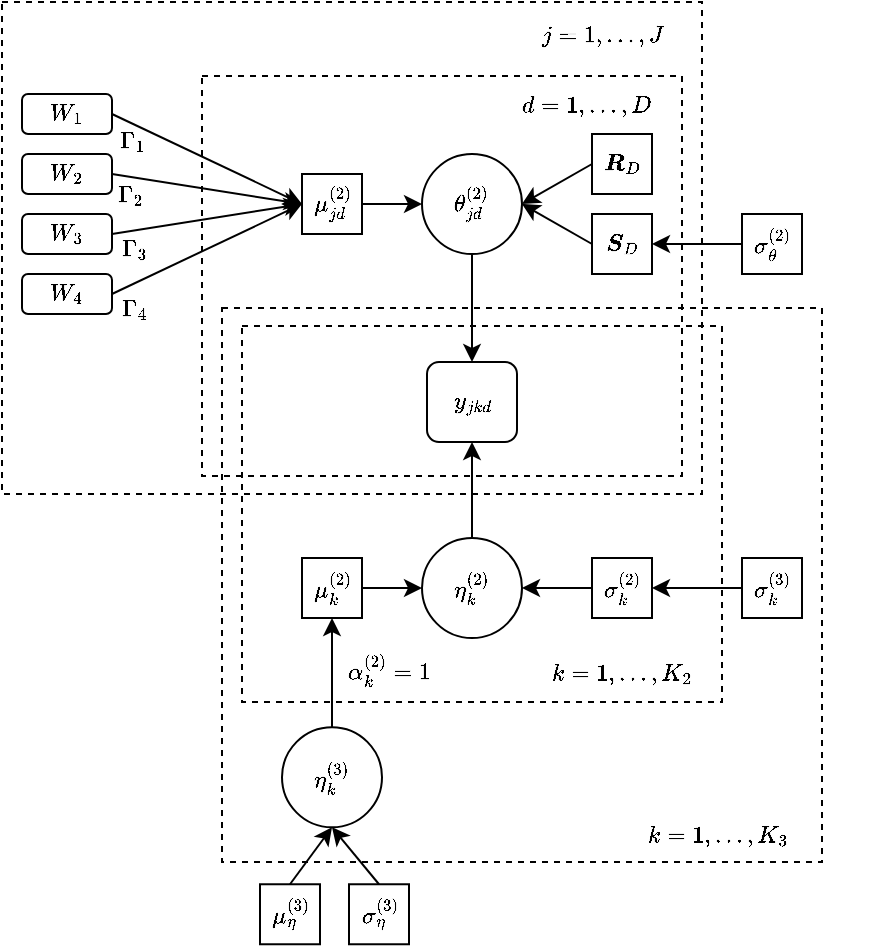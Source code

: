 <mxfile version="14.9.3" type="device"><diagram id="kX9TCXEd1ng8D3wNyxor" name="Page-1"><mxGraphModel dx="813" dy="398" grid="1" gridSize="10" guides="1" tooltips="1" connect="1" arrows="1" fold="1" page="1" pageScale="1" pageWidth="850" pageHeight="1100" math="1" shadow="0"><root><mxCell id="0"/><mxCell id="1" parent="0"/><mxCell id="803ANzp7RrClTUV0wo-S-1" value="" style="rounded=0;whiteSpace=wrap;html=1;fontSize=10;labelBackgroundColor=none;fillColor=none;dashed=1;" parent="1" vertex="1"><mxGeometry x="150" y="330" width="350" height="246" as="geometry"/></mxCell><mxCell id="IGqsPM6GwmcWxMI5Awux-24" value="" style="rounded=0;whiteSpace=wrap;html=1;fontSize=10;fillColor=none;verticalAlign=middle;dashed=1;" parent="1" vertex="1"><mxGeometry x="250" y="367" width="240" height="200" as="geometry"/></mxCell><mxCell id="IGqsPM6GwmcWxMI5Awux-4" value="" style="rounded=0;html=1;fillColor=none;labelPosition=right;verticalLabelPosition=top;align=left;verticalAlign=bottom;whiteSpace=wrap;dashed=1;" parent="1" vertex="1"><mxGeometry x="260" y="483" width="300" height="277" as="geometry"/></mxCell><mxCell id="IGqsPM6GwmcWxMI5Awux-2" value="" style="rounded=0;html=1;fillColor=none;labelPosition=right;verticalLabelPosition=top;align=left;verticalAlign=bottom;whiteSpace=wrap;dashed=1;" parent="1" vertex="1"><mxGeometry x="270" y="492" width="240" height="188" as="geometry"/></mxCell><mxCell id="IGqsPM6GwmcWxMI5Awux-1" value="&lt;font style=&quot;font-size: 10px&quot;&gt;$$y_{jkd}$$&lt;/font&gt;" style="rounded=1;whiteSpace=wrap;html=1;fillColor=none;" parent="1" vertex="1"><mxGeometry x="362.5" y="510" width="45" height="40" as="geometry"/></mxCell><mxCell id="IGqsPM6GwmcWxMI5Awux-3" value="&lt;div style=&quot;font-size: 10px&quot;&gt;$$k = 1, \dots, K_{3}$$&lt;/div&gt;" style="text;html=1;strokeColor=none;fillColor=none;align=center;verticalAlign=middle;whiteSpace=wrap;rounded=0;fontSize=10;" parent="1" vertex="1"><mxGeometry x="466" y="739.63" width="85" height="15" as="geometry"/></mxCell><mxCell id="IGqsPM6GwmcWxMI5Awux-11" style="edgeStyle=none;rounded=0;orthogonalLoop=1;jettySize=auto;html=1;exitX=0.5;exitY=0;exitDx=0;exitDy=0;entryX=0.5;entryY=1;entryDx=0;entryDy=0;" parent="1" source="IGqsPM6GwmcWxMI5Awux-9" target="IGqsPM6GwmcWxMI5Awux-1" edge="1"><mxGeometry relative="1" as="geometry"/></mxCell><mxCell id="IGqsPM6GwmcWxMI5Awux-9" value="&lt;div style=&quot;font-size: 10px&quot;&gt;&lt;font style=&quot;font-size: 10px&quot;&gt;$$\eta^{(2)}_{k}$$&lt;/font&gt;&lt;/div&gt;" style="ellipse;whiteSpace=wrap;html=1;aspect=fixed;fillColor=none;" parent="1" vertex="1"><mxGeometry x="360" y="598" width="50" height="50" as="geometry"/></mxCell><mxCell id="IGqsPM6GwmcWxMI5Awux-20" style="edgeStyle=none;rounded=0;orthogonalLoop=1;jettySize=auto;html=1;exitX=0.5;exitY=0;exitDx=0;exitDy=0;entryX=0.5;entryY=1;entryDx=0;entryDy=0;" parent="1" source="C3pEwim-NLopJmEsM9iM-1" target="C3pEwim-NLopJmEsM9iM-4" edge="1"><mxGeometry relative="1" as="geometry"><mxPoint x="247.5" y="698.13" as="sourcePoint"/></mxGeometry></mxCell><mxCell id="IGqsPM6GwmcWxMI5Awux-25" value="&lt;div style=&quot;font-size: 10px&quot;&gt;$$j = 1, \dots, J$$&lt;/div&gt;" style="text;html=1;strokeColor=none;fillColor=none;align=center;verticalAlign=middle;whiteSpace=wrap;rounded=0;fontSize=10;fontStyle=0" parent="1" vertex="1"><mxGeometry x="407.5" y="339" width="85" height="15" as="geometry"/></mxCell><mxCell id="IGqsPM6GwmcWxMI5Awux-28" style="edgeStyle=none;rounded=0;orthogonalLoop=1;jettySize=auto;html=1;exitX=0.5;exitY=1;exitDx=0;exitDy=0;entryX=0.5;entryY=0;entryDx=0;entryDy=0;fontSize=10;" parent="1" source="IGqsPM6GwmcWxMI5Awux-27" target="IGqsPM6GwmcWxMI5Awux-1" edge="1"><mxGeometry relative="1" as="geometry"/></mxCell><mxCell id="IGqsPM6GwmcWxMI5Awux-27" value="&lt;div style=&quot;font-size: 10px&quot;&gt;&lt;font style=&quot;font-size: 10px&quot;&gt;$$\theta^{(2)}_{jd}$$&lt;/font&gt;&lt;/div&gt;" style="ellipse;whiteSpace=wrap;html=1;aspect=fixed;fillColor=none;" parent="1" vertex="1"><mxGeometry x="360" y="406" width="50" height="50" as="geometry"/></mxCell><mxCell id="IGqsPM6GwmcWxMI5Awux-56" style="edgeStyle=none;rounded=0;orthogonalLoop=1;jettySize=auto;html=1;exitX=0;exitY=0.5;exitDx=0;exitDy=0;fontSize=10;entryX=1;entryY=0.5;entryDx=0;entryDy=0;" parent="1" source="IGqsPM6GwmcWxMI5Awux-53" target="IGqsPM6GwmcWxMI5Awux-27" edge="1"><mxGeometry relative="1" as="geometry"><mxPoint x="470" y="350" as="targetPoint"/></mxGeometry></mxCell><mxCell id="IGqsPM6GwmcWxMI5Awux-53" value="&lt;div&gt;$$\boldsymbol{S}_{D}$$&lt;/div&gt;" style="rounded=0;whiteSpace=wrap;html=1;fillColor=none;verticalAlign=middle;fontSize=10;" parent="1" vertex="1"><mxGeometry x="445" y="436" width="30" height="30" as="geometry"/></mxCell><mxCell id="7SwVJdtE1bnSqBN3bTnO-8" style="rounded=0;orthogonalLoop=1;jettySize=auto;html=1;exitX=1;exitY=0.5;exitDx=0;exitDy=0;entryX=0;entryY=0.5;entryDx=0;entryDy=0;" parent="1" source="7SwVJdtE1bnSqBN3bTnO-1" target="jB3LZNGQAK4XwwZaj8cL-3" edge="1"><mxGeometry relative="1" as="geometry"><mxPoint x="427.5" y="305" as="targetPoint"/></mxGeometry></mxCell><mxCell id="7SwVJdtE1bnSqBN3bTnO-12" value="&lt;div&gt;$$\Gamma_{1}$$&lt;/div&gt;" style="edgeLabel;html=1;align=center;verticalAlign=middle;resizable=0;points=[];labelBackgroundColor=none;fontSize=10;" parent="7SwVJdtE1bnSqBN3bTnO-8" vertex="1" connectable="0"><mxGeometry x="-0.215" relative="1" as="geometry"><mxPoint x="-28" y="-4" as="offset"/></mxGeometry></mxCell><mxCell id="7SwVJdtE1bnSqBN3bTnO-1" value="&lt;div style=&quot;font-size: 10px&quot;&gt;$$W_{1}$$&lt;/div&gt;" style="rounded=1;whiteSpace=wrap;html=1;fontSize=10;fillColor=none;" parent="1" vertex="1"><mxGeometry x="160" y="376" width="45" height="20" as="geometry"/></mxCell><mxCell id="7SwVJdtE1bnSqBN3bTnO-9" style="edgeStyle=none;rounded=0;orthogonalLoop=1;jettySize=auto;html=1;exitX=1;exitY=0.5;exitDx=0;exitDy=0;entryX=0;entryY=0.5;entryDx=0;entryDy=0;" parent="1" source="7SwVJdtE1bnSqBN3bTnO-3" target="jB3LZNGQAK4XwwZaj8cL-3" edge="1"><mxGeometry relative="1" as="geometry"><mxPoint x="427.5" y="305" as="targetPoint"/></mxGeometry></mxCell><mxCell id="7SwVJdtE1bnSqBN3bTnO-13" value="$$\Gamma_{2}$$" style="edgeLabel;html=1;align=center;verticalAlign=middle;resizable=0;points=[];labelBackgroundColor=none;fontSize=10;" parent="7SwVJdtE1bnSqBN3bTnO-9" vertex="1" connectable="0"><mxGeometry x="-0.405" relative="1" as="geometry"><mxPoint x="-19" y="6" as="offset"/></mxGeometry></mxCell><mxCell id="7SwVJdtE1bnSqBN3bTnO-3" value="$$W_{2}$$" style="rounded=1;whiteSpace=wrap;html=1;fontSize=10;fillColor=none;" parent="1" vertex="1"><mxGeometry x="160" y="406" width="45" height="20" as="geometry"/></mxCell><mxCell id="7SwVJdtE1bnSqBN3bTnO-10" style="edgeStyle=none;rounded=0;orthogonalLoop=1;jettySize=auto;html=1;exitX=1;exitY=0.5;exitDx=0;exitDy=0;entryX=0;entryY=0.5;entryDx=0;entryDy=0;" parent="1" source="7SwVJdtE1bnSqBN3bTnO-4" target="jB3LZNGQAK4XwwZaj8cL-3" edge="1"><mxGeometry relative="1" as="geometry"><mxPoint x="427.5" y="305" as="targetPoint"/></mxGeometry></mxCell><mxCell id="7SwVJdtE1bnSqBN3bTnO-15" value="&lt;div&gt;$$\Gamma_{3}$$&lt;/div&gt;" style="edgeLabel;html=1;align=center;verticalAlign=middle;resizable=0;points=[];fontSize=10;labelBackgroundColor=none;" parent="7SwVJdtE1bnSqBN3bTnO-10" vertex="1" connectable="0"><mxGeometry x="-0.555" y="-1" relative="1" as="geometry"><mxPoint x="-11" y="10" as="offset"/></mxGeometry></mxCell><mxCell id="7SwVJdtE1bnSqBN3bTnO-4" value="$$W_{3}$$" style="rounded=1;whiteSpace=wrap;html=1;fontSize=10;fillColor=none;" parent="1" vertex="1"><mxGeometry x="160" y="436" width="45" height="20" as="geometry"/></mxCell><mxCell id="7SwVJdtE1bnSqBN3bTnO-11" style="edgeStyle=none;rounded=0;orthogonalLoop=1;jettySize=auto;html=1;exitX=1;exitY=0.5;exitDx=0;exitDy=0;entryX=0;entryY=0.5;entryDx=0;entryDy=0;" parent="1" source="7SwVJdtE1bnSqBN3bTnO-5" target="jB3LZNGQAK4XwwZaj8cL-3" edge="1"><mxGeometry relative="1" as="geometry"><mxPoint x="427.5" y="305" as="targetPoint"/></mxGeometry></mxCell><mxCell id="7SwVJdtE1bnSqBN3bTnO-16" value="$$\Gamma_{4}$$" style="edgeLabel;html=1;align=center;verticalAlign=middle;resizable=0;points=[];fontSize=10;labelBackgroundColor=none;" parent="7SwVJdtE1bnSqBN3bTnO-11" vertex="1" connectable="0"><mxGeometry x="-0.597" y="-2" relative="1" as="geometry"><mxPoint x="-9" y="15" as="offset"/></mxGeometry></mxCell><mxCell id="7SwVJdtE1bnSqBN3bTnO-5" value="$$W_{4}$$" style="rounded=1;whiteSpace=wrap;html=1;fontSize=10;fillColor=none;" parent="1" vertex="1"><mxGeometry x="160" y="466" width="45" height="20" as="geometry"/></mxCell><mxCell id="803ANzp7RrClTUV0wo-S-3" value="&lt;div style=&quot;font-size: 10px&quot;&gt;$$d = 1, \dots, D$$&lt;/div&gt;" style="text;html=1;strokeColor=none;fillColor=none;align=center;verticalAlign=middle;whiteSpace=wrap;rounded=0;fontSize=10;" parent="1" vertex="1"><mxGeometry x="400" y="374" width="85" height="15" as="geometry"/></mxCell><mxCell id="803ANzp7RrClTUV0wo-S-6" style="rounded=0;orthogonalLoop=1;jettySize=auto;html=1;exitX=0;exitY=0.5;exitDx=0;exitDy=0;entryX=1;entryY=0.5;entryDx=0;entryDy=0;fontSize=10;fontColor=#000000;" parent="1" source="803ANzp7RrClTUV0wo-S-5" target="IGqsPM6GwmcWxMI5Awux-27" edge="1"><mxGeometry relative="1" as="geometry"/></mxCell><mxCell id="803ANzp7RrClTUV0wo-S-5" value="&lt;div&gt;$$\boldsymbol{R}_{D}$$&lt;/div&gt;" style="rounded=0;whiteSpace=wrap;html=1;fillColor=none;verticalAlign=middle;fontSize=10;" parent="1" vertex="1"><mxGeometry x="445" y="396" width="30" height="30" as="geometry"/></mxCell><mxCell id="jB3LZNGQAK4XwwZaj8cL-5" style="edgeStyle=none;rounded=0;orthogonalLoop=1;jettySize=auto;html=1;exitX=1;exitY=0.5;exitDx=0;exitDy=0;entryX=0;entryY=0.5;entryDx=0;entryDy=0;" parent="1" source="jB3LZNGQAK4XwwZaj8cL-3" target="IGqsPM6GwmcWxMI5Awux-27" edge="1"><mxGeometry relative="1" as="geometry"/></mxCell><mxCell id="jB3LZNGQAK4XwwZaj8cL-3" value="&lt;div&gt;$$\mu^{(2)}_{jd}$$&lt;/div&gt;" style="rounded=0;whiteSpace=wrap;html=1;fillColor=none;verticalAlign=middle;fontSize=10;" parent="1" vertex="1"><mxGeometry x="300" y="416" width="30" height="30" as="geometry"/></mxCell><mxCell id="C3pEwim-NLopJmEsM9iM-1" value="&lt;div style=&quot;font-size: 10px&quot;&gt;&lt;font style=&quot;font-size: 10px&quot;&gt;$$\eta^{(3)}_{ k}$$&lt;/font&gt;&lt;/div&gt;" style="ellipse;whiteSpace=wrap;html=1;aspect=fixed;fillColor=none;" parent="1" vertex="1"><mxGeometry x="290" y="692.63" width="50" height="50" as="geometry"/></mxCell><mxCell id="C3pEwim-NLopJmEsM9iM-3" value="&lt;div style=&quot;font-size: 10px&quot;&gt;$$k = 1, \dots, K_{2}$$&lt;/div&gt;" style="text;html=1;strokeColor=none;fillColor=none;align=center;verticalAlign=middle;whiteSpace=wrap;rounded=0;fontSize=10;" parent="1" vertex="1"><mxGeometry x="417.5" y="658" width="85" height="15" as="geometry"/></mxCell><mxCell id="C3pEwim-NLopJmEsM9iM-6" style="rounded=0;orthogonalLoop=1;jettySize=auto;html=1;exitX=1;exitY=0.5;exitDx=0;exitDy=0;entryX=0;entryY=0.5;entryDx=0;entryDy=0;" parent="1" source="C3pEwim-NLopJmEsM9iM-4" target="IGqsPM6GwmcWxMI5Awux-9" edge="1"><mxGeometry relative="1" as="geometry"><mxPoint x="360" y="623" as="targetPoint"/></mxGeometry></mxCell><mxCell id="C3pEwim-NLopJmEsM9iM-4" value="&lt;div&gt;$$\mu^{(2)}_{k}$$&lt;/div&gt;" style="rounded=0;whiteSpace=wrap;html=1;fillColor=none;verticalAlign=middle;fontSize=10;" parent="1" vertex="1"><mxGeometry x="300" y="608" width="30" height="30" as="geometry"/></mxCell><mxCell id="C3pEwim-NLopJmEsM9iM-8" style="edgeStyle=none;rounded=0;orthogonalLoop=1;jettySize=auto;html=1;exitX=0;exitY=0.5;exitDx=0;exitDy=0;entryX=1;entryY=0.5;entryDx=0;entryDy=0;" parent="1" source="C3pEwim-NLopJmEsM9iM-7" target="IGqsPM6GwmcWxMI5Awux-9" edge="1"><mxGeometry relative="1" as="geometry"/></mxCell><mxCell id="C3pEwim-NLopJmEsM9iM-7" value="&lt;div&gt;$$\sigma^{(2)}_{k}$$&lt;/div&gt;" style="rounded=0;whiteSpace=wrap;html=1;fillColor=none;verticalAlign=middle;fontSize=10;" parent="1" vertex="1"><mxGeometry x="445" y="608" width="30" height="30" as="geometry"/></mxCell><mxCell id="C3pEwim-NLopJmEsM9iM-10" style="edgeStyle=none;rounded=0;orthogonalLoop=1;jettySize=auto;html=1;exitX=0.5;exitY=0;exitDx=0;exitDy=0;entryX=0.5;entryY=1;entryDx=0;entryDy=0;" parent="1" source="C3pEwim-NLopJmEsM9iM-9" target="C3pEwim-NLopJmEsM9iM-1" edge="1"><mxGeometry relative="1" as="geometry"/></mxCell><mxCell id="C3pEwim-NLopJmEsM9iM-9" value="&lt;div&gt;$$\sigma^{(3)}_{\eta}$$&lt;/div&gt;" style="rounded=0;whiteSpace=wrap;html=1;fillColor=none;verticalAlign=middle;fontSize=10;" parent="1" vertex="1"><mxGeometry x="323.5" y="771.13" width="30" height="30" as="geometry"/></mxCell><mxCell id="C3pEwim-NLopJmEsM9iM-12" style="edgeStyle=none;rounded=0;orthogonalLoop=1;jettySize=auto;html=1;exitX=0.5;exitY=0;exitDx=0;exitDy=0;entryX=0.5;entryY=1;entryDx=0;entryDy=0;" parent="1" source="C3pEwim-NLopJmEsM9iM-11" target="C3pEwim-NLopJmEsM9iM-1" edge="1"><mxGeometry relative="1" as="geometry"/></mxCell><mxCell id="C3pEwim-NLopJmEsM9iM-11" value="&lt;div&gt;$$\mu^{(3)}_{\eta}$$&lt;/div&gt;" style="rounded=0;whiteSpace=wrap;html=1;fillColor=none;verticalAlign=middle;fontSize=10;" parent="1" vertex="1"><mxGeometry x="279" y="771.13" width="30" height="30" as="geometry"/></mxCell><mxCell id="3mvspVWkk-eYreXeGx2f-2" style="rounded=0;orthogonalLoop=1;jettySize=auto;html=1;exitX=0;exitY=0.5;exitDx=0;exitDy=0;entryX=1;entryY=0.5;entryDx=0;entryDy=0;" edge="1" parent="1" source="3mvspVWkk-eYreXeGx2f-1" target="IGqsPM6GwmcWxMI5Awux-53"><mxGeometry relative="1" as="geometry"/></mxCell><mxCell id="3mvspVWkk-eYreXeGx2f-1" value="&lt;div&gt;$$\sigma^{(2)}_{\theta}$$&lt;/div&gt;" style="rounded=0;whiteSpace=wrap;html=1;fillColor=none;verticalAlign=middle;fontSize=10;" vertex="1" parent="1"><mxGeometry x="520" y="436" width="30" height="30" as="geometry"/></mxCell><mxCell id="3mvspVWkk-eYreXeGx2f-6" value="&lt;div style=&quot;font-size: 10px&quot;&gt;$$\alpha^{(2)}_{k} = 1$$&lt;/div&gt;" style="text;html=1;strokeColor=none;fillColor=none;align=center;verticalAlign=middle;whiteSpace=wrap;rounded=0;fontSize=10;" vertex="1" parent="1"><mxGeometry x="320.5" y="656" width="46" height="15" as="geometry"/></mxCell><mxCell id="3mvspVWkk-eYreXeGx2f-10" style="edgeStyle=none;rounded=0;orthogonalLoop=1;jettySize=auto;html=1;exitX=0;exitY=0.5;exitDx=0;exitDy=0;entryX=1;entryY=0.5;entryDx=0;entryDy=0;labelBackgroundColor=none;" edge="1" parent="1" source="3mvspVWkk-eYreXeGx2f-9" target="C3pEwim-NLopJmEsM9iM-7"><mxGeometry relative="1" as="geometry"/></mxCell><mxCell id="3mvspVWkk-eYreXeGx2f-9" value="&lt;div&gt;$$\sigma^{(3)}_{k}$$&lt;/div&gt;" style="rounded=0;whiteSpace=wrap;html=1;fillColor=none;verticalAlign=middle;fontSize=10;" vertex="1" parent="1"><mxGeometry x="520" y="608" width="30" height="30" as="geometry"/></mxCell></root></mxGraphModel></diagram></mxfile>